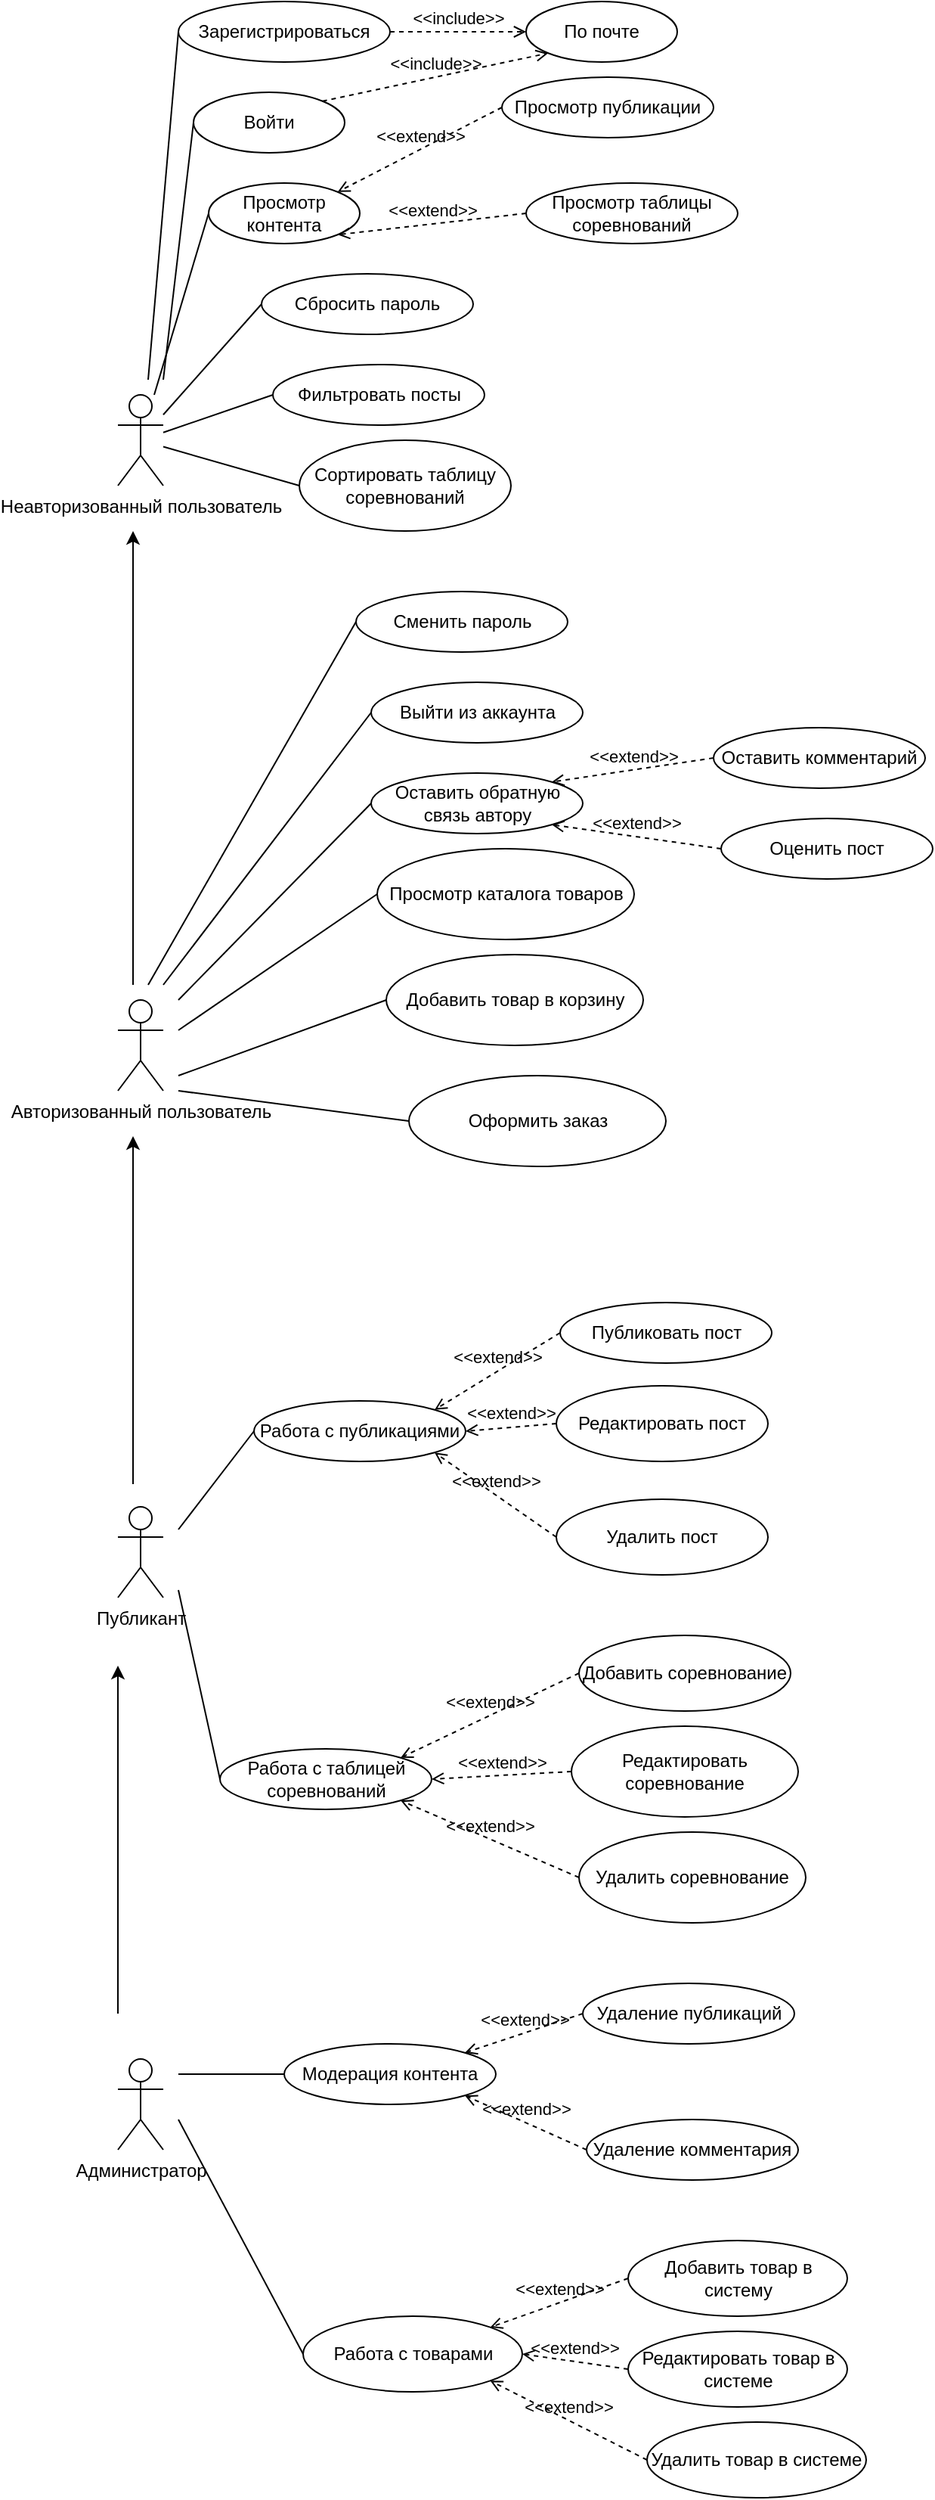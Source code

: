 <mxfile version="28.2.5">
  <diagram name="Страница — 1" id="mv64zrf2lBotsHVel3zt">
    <mxGraphModel dx="1682" dy="1003" grid="1" gridSize="10" guides="1" tooltips="1" connect="1" arrows="1" fold="1" page="1" pageScale="1" pageWidth="827" pageHeight="1169" math="0" shadow="0">
      <root>
        <mxCell id="0" />
        <mxCell id="1" parent="0" />
        <mxCell id="i0R5Lt4Jgc1w6IUPzWkG-1" value="Неавторизованный пользователь" style="shape=umlActor;verticalLabelPosition=bottom;verticalAlign=top;html=1;outlineConnect=0;" vertex="1" parent="1">
          <mxGeometry x="90" y="280" width="30" height="60" as="geometry" />
        </mxCell>
        <mxCell id="i0R5Lt4Jgc1w6IUPzWkG-4" value="Авторизованный пользователь" style="shape=umlActor;verticalLabelPosition=bottom;verticalAlign=top;html=1;outlineConnect=0;" vertex="1" parent="1">
          <mxGeometry x="90" y="680" width="30" height="60" as="geometry" />
        </mxCell>
        <mxCell id="i0R5Lt4Jgc1w6IUPzWkG-5" value="Администратор" style="shape=umlActor;verticalLabelPosition=bottom;verticalAlign=top;html=1;outlineConnect=0;" vertex="1" parent="1">
          <mxGeometry x="90" y="1380" width="30" height="60" as="geometry" />
        </mxCell>
        <mxCell id="i0R5Lt4Jgc1w6IUPzWkG-6" value="Зарегистрироваться" style="ellipse;whiteSpace=wrap;html=1;align=center;" vertex="1" parent="1">
          <mxGeometry x="130" y="20" width="140" height="40" as="geometry" />
        </mxCell>
        <mxCell id="i0R5Lt4Jgc1w6IUPzWkG-7" value="Войти" style="ellipse;whiteSpace=wrap;html=1;align=center;" vertex="1" parent="1">
          <mxGeometry x="140" y="80" width="100" height="40" as="geometry" />
        </mxCell>
        <mxCell id="i0R5Lt4Jgc1w6IUPzWkG-8" value="Просмотр контента" style="ellipse;whiteSpace=wrap;html=1;align=center;" vertex="1" parent="1">
          <mxGeometry x="150" y="140" width="100" height="40" as="geometry" />
        </mxCell>
        <mxCell id="i0R5Lt4Jgc1w6IUPzWkG-9" value="" style="endArrow=classic;html=1;rounded=0;" edge="1" parent="1">
          <mxGeometry width="50" height="50" relative="1" as="geometry">
            <mxPoint x="100" y="670" as="sourcePoint" />
            <mxPoint x="100" y="370" as="targetPoint" />
          </mxGeometry>
        </mxCell>
        <mxCell id="i0R5Lt4Jgc1w6IUPzWkG-11" value="" style="endArrow=none;html=1;rounded=0;entryX=0;entryY=0.5;entryDx=0;entryDy=0;" edge="1" parent="1" target="i0R5Lt4Jgc1w6IUPzWkG-6">
          <mxGeometry width="50" height="50" relative="1" as="geometry">
            <mxPoint x="110" y="270" as="sourcePoint" />
            <mxPoint x="340" y="370" as="targetPoint" />
          </mxGeometry>
        </mxCell>
        <mxCell id="i0R5Lt4Jgc1w6IUPzWkG-12" value="" style="endArrow=none;html=1;rounded=0;entryX=0;entryY=0.5;entryDx=0;entryDy=0;" edge="1" parent="1" target="i0R5Lt4Jgc1w6IUPzWkG-7">
          <mxGeometry width="50" height="50" relative="1" as="geometry">
            <mxPoint x="120" y="270" as="sourcePoint" />
            <mxPoint x="340" y="370" as="targetPoint" />
          </mxGeometry>
        </mxCell>
        <mxCell id="i0R5Lt4Jgc1w6IUPzWkG-13" value="" style="endArrow=none;html=1;rounded=0;exitX=0;exitY=0.5;exitDx=0;exitDy=0;" edge="1" parent="1" source="i0R5Lt4Jgc1w6IUPzWkG-8" target="i0R5Lt4Jgc1w6IUPzWkG-1">
          <mxGeometry width="50" height="50" relative="1" as="geometry">
            <mxPoint x="290" y="420" as="sourcePoint" />
            <mxPoint x="340" y="370" as="targetPoint" />
          </mxGeometry>
        </mxCell>
        <mxCell id="i0R5Lt4Jgc1w6IUPzWkG-14" value="Сбросить пароль" style="ellipse;whiteSpace=wrap;html=1;align=center;" vertex="1" parent="1">
          <mxGeometry x="185" y="200" width="140" height="40" as="geometry" />
        </mxCell>
        <mxCell id="i0R5Lt4Jgc1w6IUPzWkG-15" value="Сменить пароль" style="ellipse;whiteSpace=wrap;html=1;align=center;" vertex="1" parent="1">
          <mxGeometry x="247.5" y="410" width="140" height="40" as="geometry" />
        </mxCell>
        <mxCell id="i0R5Lt4Jgc1w6IUPzWkG-16" value="Выйти из аккаунта" style="ellipse;whiteSpace=wrap;html=1;align=center;" vertex="1" parent="1">
          <mxGeometry x="257.5" y="470" width="140" height="40" as="geometry" />
        </mxCell>
        <mxCell id="i0R5Lt4Jgc1w6IUPzWkG-17" value="Оставить комментарий" style="ellipse;whiteSpace=wrap;html=1;align=center;" vertex="1" parent="1">
          <mxGeometry x="484" y="500" width="140" height="40" as="geometry" />
        </mxCell>
        <mxCell id="i0R5Lt4Jgc1w6IUPzWkG-18" value="Модерация контента" style="ellipse;whiteSpace=wrap;html=1;align=center;" vertex="1" parent="1">
          <mxGeometry x="200" y="1370" width="140" height="40" as="geometry" />
        </mxCell>
        <mxCell id="i0R5Lt4Jgc1w6IUPzWkG-19" value="Удаление публикаций" style="ellipse;whiteSpace=wrap;html=1;align=center;" vertex="1" parent="1">
          <mxGeometry x="397.5" y="1330" width="140" height="40" as="geometry" />
        </mxCell>
        <mxCell id="i0R5Lt4Jgc1w6IUPzWkG-20" value="Удаление комментария" style="ellipse;whiteSpace=wrap;html=1;align=center;" vertex="1" parent="1">
          <mxGeometry x="400" y="1420" width="140" height="40" as="geometry" />
        </mxCell>
        <mxCell id="i0R5Lt4Jgc1w6IUPzWkG-21" value="Оценить пост" style="ellipse;whiteSpace=wrap;html=1;align=center;" vertex="1" parent="1">
          <mxGeometry x="489" y="560" width="140" height="40" as="geometry" />
        </mxCell>
        <mxCell id="i0R5Lt4Jgc1w6IUPzWkG-22" value="Оставить обратную связь автору" style="ellipse;whiteSpace=wrap;html=1;align=center;" vertex="1" parent="1">
          <mxGeometry x="257.5" y="530" width="140" height="40" as="geometry" />
        </mxCell>
        <mxCell id="i0R5Lt4Jgc1w6IUPzWkG-23" value="Публикант" style="shape=umlActor;verticalLabelPosition=bottom;verticalAlign=top;html=1;outlineConnect=0;" vertex="1" parent="1">
          <mxGeometry x="90" y="1015" width="30" height="60" as="geometry" />
        </mxCell>
        <mxCell id="i0R5Lt4Jgc1w6IUPzWkG-24" value="Публиковать пост" style="ellipse;whiteSpace=wrap;html=1;align=center;" vertex="1" parent="1">
          <mxGeometry x="382.5" y="880" width="140" height="40" as="geometry" />
        </mxCell>
        <mxCell id="i0R5Lt4Jgc1w6IUPzWkG-25" value="Редактировать пост" style="ellipse;whiteSpace=wrap;html=1;align=center;" vertex="1" parent="1">
          <mxGeometry x="380" y="935" width="140" height="50" as="geometry" />
        </mxCell>
        <mxCell id="i0R5Lt4Jgc1w6IUPzWkG-27" value="Удалить пост" style="ellipse;whiteSpace=wrap;html=1;align=center;" vertex="1" parent="1">
          <mxGeometry x="380" y="1010" width="140" height="50" as="geometry" />
        </mxCell>
        <mxCell id="i0R5Lt4Jgc1w6IUPzWkG-32" value="Фильтровать посты" style="ellipse;whiteSpace=wrap;html=1;align=center;" vertex="1" parent="1">
          <mxGeometry x="192.5" y="260" width="140" height="40" as="geometry" />
        </mxCell>
        <mxCell id="i0R5Lt4Jgc1w6IUPzWkG-33" value="Просмотр публикации" style="ellipse;whiteSpace=wrap;html=1;align=center;" vertex="1" parent="1">
          <mxGeometry x="344" y="70" width="140" height="40" as="geometry" />
        </mxCell>
        <mxCell id="i0R5Lt4Jgc1w6IUPzWkG-34" value="Просмотр таблицы соревнований" style="ellipse;whiteSpace=wrap;html=1;align=center;" vertex="1" parent="1">
          <mxGeometry x="360" y="140" width="140" height="40" as="geometry" />
        </mxCell>
        <mxCell id="i0R5Lt4Jgc1w6IUPzWkG-36" value="Сортировать таблицу соревнований" style="ellipse;whiteSpace=wrap;html=1;align=center;" vertex="1" parent="1">
          <mxGeometry x="210" y="310" width="140" height="60" as="geometry" />
        </mxCell>
        <mxCell id="i0R5Lt4Jgc1w6IUPzWkG-37" value="Просмотр каталога товаров" style="ellipse;whiteSpace=wrap;html=1;align=center;" vertex="1" parent="1">
          <mxGeometry x="261.5" y="580" width="170" height="60" as="geometry" />
        </mxCell>
        <mxCell id="i0R5Lt4Jgc1w6IUPzWkG-38" value="Добавить товар в корзину" style="ellipse;whiteSpace=wrap;html=1;align=center;" vertex="1" parent="1">
          <mxGeometry x="267.5" y="650" width="170" height="60" as="geometry" />
        </mxCell>
        <mxCell id="i0R5Lt4Jgc1w6IUPzWkG-39" value="Оформить заказ" style="ellipse;whiteSpace=wrap;html=1;align=center;" vertex="1" parent="1">
          <mxGeometry x="282.5" y="730" width="170" height="60" as="geometry" />
        </mxCell>
        <mxCell id="i0R5Lt4Jgc1w6IUPzWkG-40" value="Добавить товар в систему" style="ellipse;whiteSpace=wrap;html=1;align=center;" vertex="1" parent="1">
          <mxGeometry x="427.5" y="1500" width="145" height="50" as="geometry" />
        </mxCell>
        <mxCell id="i0R5Lt4Jgc1w6IUPzWkG-41" value="Работа с публикациями" style="ellipse;whiteSpace=wrap;html=1;align=center;" vertex="1" parent="1">
          <mxGeometry x="180" y="945" width="140" height="40" as="geometry" />
        </mxCell>
        <mxCell id="i0R5Lt4Jgc1w6IUPzWkG-42" value="Работа с таблицей соревнований" style="ellipse;whiteSpace=wrap;html=1;align=center;" vertex="1" parent="1">
          <mxGeometry x="157.5" y="1175" width="140" height="40" as="geometry" />
        </mxCell>
        <mxCell id="i0R5Lt4Jgc1w6IUPzWkG-43" value="Добавить соревнование" style="ellipse;whiteSpace=wrap;html=1;align=center;" vertex="1" parent="1">
          <mxGeometry x="395" y="1100" width="140" height="50" as="geometry" />
        </mxCell>
        <mxCell id="i0R5Lt4Jgc1w6IUPzWkG-44" value="Редактировать соревнование" style="ellipse;whiteSpace=wrap;html=1;align=center;" vertex="1" parent="1">
          <mxGeometry x="390" y="1160" width="150" height="60" as="geometry" />
        </mxCell>
        <mxCell id="i0R5Lt4Jgc1w6IUPzWkG-45" value="Удалить соревнование" style="ellipse;whiteSpace=wrap;html=1;align=center;" vertex="1" parent="1">
          <mxGeometry x="395" y="1230" width="150" height="60" as="geometry" />
        </mxCell>
        <mxCell id="i0R5Lt4Jgc1w6IUPzWkG-46" value="По почте" style="ellipse;whiteSpace=wrap;html=1;align=center;" vertex="1" parent="1">
          <mxGeometry x="360" y="20" width="100" height="40" as="geometry" />
        </mxCell>
        <mxCell id="i0R5Lt4Jgc1w6IUPzWkG-47" value="&amp;lt;&amp;lt;include&amp;gt;&amp;gt;" style="html=1;verticalAlign=bottom;labelBackgroundColor=none;endArrow=open;endFill=0;dashed=1;rounded=0;entryX=0;entryY=0.5;entryDx=0;entryDy=0;exitX=1;exitY=0.5;exitDx=0;exitDy=0;" edge="1" parent="1" source="i0R5Lt4Jgc1w6IUPzWkG-6" target="i0R5Lt4Jgc1w6IUPzWkG-46">
          <mxGeometry width="160" relative="1" as="geometry">
            <mxPoint x="310" y="130" as="sourcePoint" />
            <mxPoint x="380" y="140" as="targetPoint" />
          </mxGeometry>
        </mxCell>
        <mxCell id="i0R5Lt4Jgc1w6IUPzWkG-48" value="&amp;lt;&amp;lt;include&amp;gt;&amp;gt;" style="html=1;verticalAlign=bottom;labelBackgroundColor=none;endArrow=open;endFill=0;dashed=1;rounded=0;entryX=0;entryY=1;entryDx=0;entryDy=0;exitX=1;exitY=0;exitDx=0;exitDy=0;" edge="1" parent="1" source="i0R5Lt4Jgc1w6IUPzWkG-7" target="i0R5Lt4Jgc1w6IUPzWkG-46">
          <mxGeometry width="160" relative="1" as="geometry">
            <mxPoint x="230" y="340" as="sourcePoint" />
            <mxPoint x="390" y="340" as="targetPoint" />
          </mxGeometry>
        </mxCell>
        <mxCell id="i0R5Lt4Jgc1w6IUPzWkG-49" value="&amp;lt;&amp;lt;extend&amp;gt;&amp;gt;" style="html=1;verticalAlign=bottom;labelBackgroundColor=none;endArrow=open;endFill=0;dashed=1;rounded=0;exitX=0;exitY=0.5;exitDx=0;exitDy=0;entryX=1;entryY=0;entryDx=0;entryDy=0;" edge="1" parent="1" source="i0R5Lt4Jgc1w6IUPzWkG-33" target="i0R5Lt4Jgc1w6IUPzWkG-8">
          <mxGeometry width="160" relative="1" as="geometry">
            <mxPoint x="230" y="340" as="sourcePoint" />
            <mxPoint x="330" y="260" as="targetPoint" />
          </mxGeometry>
        </mxCell>
        <mxCell id="i0R5Lt4Jgc1w6IUPzWkG-50" value="&amp;lt;&amp;lt;extend&amp;gt;&amp;gt;" style="html=1;verticalAlign=bottom;labelBackgroundColor=none;endArrow=open;endFill=0;dashed=1;rounded=0;exitX=0;exitY=0.5;exitDx=0;exitDy=0;entryX=1;entryY=1;entryDx=0;entryDy=0;" edge="1" parent="1" source="i0R5Lt4Jgc1w6IUPzWkG-34" target="i0R5Lt4Jgc1w6IUPzWkG-8">
          <mxGeometry width="160" relative="1" as="geometry">
            <mxPoint x="230" y="340" as="sourcePoint" />
            <mxPoint x="390" y="340" as="targetPoint" />
          </mxGeometry>
        </mxCell>
        <mxCell id="i0R5Lt4Jgc1w6IUPzWkG-52" value="" style="endArrow=none;html=1;rounded=0;entryX=0;entryY=0.5;entryDx=0;entryDy=0;" edge="1" parent="1" source="i0R5Lt4Jgc1w6IUPzWkG-1" target="i0R5Lt4Jgc1w6IUPzWkG-14">
          <mxGeometry width="50" height="50" relative="1" as="geometry">
            <mxPoint x="590" y="540" as="sourcePoint" />
            <mxPoint x="640" y="360" as="targetPoint" />
          </mxGeometry>
        </mxCell>
        <mxCell id="i0R5Lt4Jgc1w6IUPzWkG-53" value="" style="endArrow=none;html=1;rounded=0;entryX=0;entryY=0.5;entryDx=0;entryDy=0;" edge="1" parent="1" source="i0R5Lt4Jgc1w6IUPzWkG-1" target="i0R5Lt4Jgc1w6IUPzWkG-32">
          <mxGeometry width="50" height="50" relative="1" as="geometry">
            <mxPoint x="450" y="493" as="sourcePoint" />
            <mxPoint x="515" y="420" as="targetPoint" />
          </mxGeometry>
        </mxCell>
        <mxCell id="i0R5Lt4Jgc1w6IUPzWkG-54" value="" style="endArrow=none;html=1;rounded=0;entryX=0;entryY=0.5;entryDx=0;entryDy=0;" edge="1" parent="1" source="i0R5Lt4Jgc1w6IUPzWkG-1" target="i0R5Lt4Jgc1w6IUPzWkG-36">
          <mxGeometry width="50" height="50" relative="1" as="geometry">
            <mxPoint x="350" y="465" as="sourcePoint" />
            <mxPoint x="422" y="440" as="targetPoint" />
          </mxGeometry>
        </mxCell>
        <mxCell id="i0R5Lt4Jgc1w6IUPzWkG-56" value="" style="endArrow=none;html=1;rounded=0;entryX=0;entryY=0.5;entryDx=0;entryDy=0;" edge="1" parent="1" target="i0R5Lt4Jgc1w6IUPzWkG-15">
          <mxGeometry width="50" height="50" relative="1" as="geometry">
            <mxPoint x="110" y="670" as="sourcePoint" />
            <mxPoint x="280" y="526" as="targetPoint" />
          </mxGeometry>
        </mxCell>
        <mxCell id="i0R5Lt4Jgc1w6IUPzWkG-57" value="" style="endArrow=none;html=1;rounded=0;exitX=0;exitY=0.5;exitDx=0;exitDy=0;" edge="1" parent="1" source="i0R5Lt4Jgc1w6IUPzWkG-16">
          <mxGeometry width="50" height="50" relative="1" as="geometry">
            <mxPoint x="170" y="630" as="sourcePoint" />
            <mxPoint x="120" y="670" as="targetPoint" />
          </mxGeometry>
        </mxCell>
        <mxCell id="i0R5Lt4Jgc1w6IUPzWkG-58" value="" style="endArrow=none;html=1;rounded=0;exitX=0;exitY=0.5;exitDx=0;exitDy=0;" edge="1" parent="1" source="i0R5Lt4Jgc1w6IUPzWkG-22">
          <mxGeometry width="50" height="50" relative="1" as="geometry">
            <mxPoint x="200" y="680" as="sourcePoint" />
            <mxPoint x="130" y="680" as="targetPoint" />
          </mxGeometry>
        </mxCell>
        <mxCell id="i0R5Lt4Jgc1w6IUPzWkG-59" value="" style="endArrow=none;html=1;rounded=0;entryX=0;entryY=0.5;entryDx=0;entryDy=0;" edge="1" parent="1" target="i0R5Lt4Jgc1w6IUPzWkG-37">
          <mxGeometry width="50" height="50" relative="1" as="geometry">
            <mxPoint x="130" y="700" as="sourcePoint" />
            <mxPoint x="280" y="746" as="targetPoint" />
          </mxGeometry>
        </mxCell>
        <mxCell id="i0R5Lt4Jgc1w6IUPzWkG-60" value="" style="endArrow=none;html=1;rounded=0;entryX=0;entryY=0.5;entryDx=0;entryDy=0;" edge="1" parent="1" target="i0R5Lt4Jgc1w6IUPzWkG-38">
          <mxGeometry width="50" height="50" relative="1" as="geometry">
            <mxPoint x="130" y="730" as="sourcePoint" />
            <mxPoint x="310" y="786" as="targetPoint" />
          </mxGeometry>
        </mxCell>
        <mxCell id="i0R5Lt4Jgc1w6IUPzWkG-61" value="" style="endArrow=none;html=1;rounded=0;entryX=0;entryY=0.5;entryDx=0;entryDy=0;" edge="1" parent="1" target="i0R5Lt4Jgc1w6IUPzWkG-39">
          <mxGeometry width="50" height="50" relative="1" as="geometry">
            <mxPoint x="130" y="740" as="sourcePoint" />
            <mxPoint x="350" y="816" as="targetPoint" />
          </mxGeometry>
        </mxCell>
        <mxCell id="i0R5Lt4Jgc1w6IUPzWkG-62" value="&amp;lt;&amp;lt;extend&amp;gt;&amp;gt;" style="html=1;verticalAlign=bottom;labelBackgroundColor=none;endArrow=open;endFill=0;dashed=1;rounded=0;exitX=0;exitY=0.5;exitDx=0;exitDy=0;entryX=1;entryY=0;entryDx=0;entryDy=0;" edge="1" parent="1" source="i0R5Lt4Jgc1w6IUPzWkG-17" target="i0R5Lt4Jgc1w6IUPzWkG-22">
          <mxGeometry width="160" relative="1" as="geometry">
            <mxPoint x="685" y="430" as="sourcePoint" />
            <mxPoint x="560" y="444" as="targetPoint" />
          </mxGeometry>
        </mxCell>
        <mxCell id="i0R5Lt4Jgc1w6IUPzWkG-63" value="&amp;lt;&amp;lt;extend&amp;gt;&amp;gt;" style="html=1;verticalAlign=bottom;labelBackgroundColor=none;endArrow=open;endFill=0;dashed=1;rounded=0;exitX=0;exitY=0.5;exitDx=0;exitDy=0;entryX=1;entryY=1;entryDx=0;entryDy=0;" edge="1" parent="1" source="i0R5Lt4Jgc1w6IUPzWkG-21" target="i0R5Lt4Jgc1w6IUPzWkG-22">
          <mxGeometry width="160" relative="1" as="geometry">
            <mxPoint x="825" y="490" as="sourcePoint" />
            <mxPoint x="700" y="504" as="targetPoint" />
          </mxGeometry>
        </mxCell>
        <mxCell id="i0R5Lt4Jgc1w6IUPzWkG-64" value="" style="endArrow=none;html=1;rounded=0;entryX=0;entryY=0.5;entryDx=0;entryDy=0;" edge="1" parent="1" target="i0R5Lt4Jgc1w6IUPzWkG-41">
          <mxGeometry width="50" height="50" relative="1" as="geometry">
            <mxPoint x="130" y="1030" as="sourcePoint" />
            <mxPoint x="382" y="890" as="targetPoint" />
          </mxGeometry>
        </mxCell>
        <mxCell id="i0R5Lt4Jgc1w6IUPzWkG-65" value="" style="endArrow=none;html=1;rounded=0;exitX=0;exitY=0.5;exitDx=0;exitDy=0;" edge="1" parent="1" source="i0R5Lt4Jgc1w6IUPzWkG-42">
          <mxGeometry width="50" height="50" relative="1" as="geometry">
            <mxPoint x="260" y="1100" as="sourcePoint" />
            <mxPoint x="130" y="1070" as="targetPoint" />
          </mxGeometry>
        </mxCell>
        <mxCell id="i0R5Lt4Jgc1w6IUPzWkG-66" value="&amp;lt;&amp;lt;extend&amp;gt;&amp;gt;" style="html=1;verticalAlign=bottom;labelBackgroundColor=none;endArrow=open;endFill=0;dashed=1;rounded=0;exitX=0;exitY=0.5;exitDx=0;exitDy=0;entryX=1;entryY=0;entryDx=0;entryDy=0;" edge="1" parent="1" source="i0R5Lt4Jgc1w6IUPzWkG-24" target="i0R5Lt4Jgc1w6IUPzWkG-41">
          <mxGeometry width="160" relative="1" as="geometry">
            <mxPoint x="662" y="836" as="sourcePoint" />
            <mxPoint x="550" y="820" as="targetPoint" />
          </mxGeometry>
        </mxCell>
        <mxCell id="i0R5Lt4Jgc1w6IUPzWkG-67" value="&amp;lt;&amp;lt;extend&amp;gt;&amp;gt;" style="html=1;verticalAlign=bottom;labelBackgroundColor=none;endArrow=open;endFill=0;dashed=1;rounded=0;exitX=0;exitY=0.5;exitDx=0;exitDy=0;entryX=1;entryY=0.5;entryDx=0;entryDy=0;" edge="1" parent="1" source="i0R5Lt4Jgc1w6IUPzWkG-25" target="i0R5Lt4Jgc1w6IUPzWkG-41">
          <mxGeometry width="160" relative="1" as="geometry">
            <mxPoint x="582" y="946" as="sourcePoint" />
            <mxPoint x="470" y="930" as="targetPoint" />
          </mxGeometry>
        </mxCell>
        <mxCell id="i0R5Lt4Jgc1w6IUPzWkG-68" value="&amp;lt;&amp;lt;extend&amp;gt;&amp;gt;" style="html=1;verticalAlign=bottom;labelBackgroundColor=none;endArrow=open;endFill=0;dashed=1;rounded=0;exitX=0;exitY=0.5;exitDx=0;exitDy=0;entryX=1;entryY=1;entryDx=0;entryDy=0;" edge="1" parent="1" source="i0R5Lt4Jgc1w6IUPzWkG-27" target="i0R5Lt4Jgc1w6IUPzWkG-41">
          <mxGeometry width="160" relative="1" as="geometry">
            <mxPoint x="662" y="1026" as="sourcePoint" />
            <mxPoint x="550" y="1010" as="targetPoint" />
          </mxGeometry>
        </mxCell>
        <mxCell id="i0R5Lt4Jgc1w6IUPzWkG-69" value="&amp;lt;&amp;lt;extend&amp;gt;&amp;gt;" style="html=1;verticalAlign=bottom;labelBackgroundColor=none;endArrow=open;endFill=0;dashed=1;rounded=0;exitX=0;exitY=0.5;exitDx=0;exitDy=0;entryX=1;entryY=0;entryDx=0;entryDy=0;" edge="1" parent="1" source="i0R5Lt4Jgc1w6IUPzWkG-43" target="i0R5Lt4Jgc1w6IUPzWkG-42">
          <mxGeometry width="160" relative="1" as="geometry">
            <mxPoint x="622" y="1316" as="sourcePoint" />
            <mxPoint x="510" y="1300" as="targetPoint" />
          </mxGeometry>
        </mxCell>
        <mxCell id="i0R5Lt4Jgc1w6IUPzWkG-70" value="&amp;lt;&amp;lt;extend&amp;gt;&amp;gt;" style="html=1;verticalAlign=bottom;labelBackgroundColor=none;endArrow=open;endFill=0;dashed=1;rounded=0;exitX=0;exitY=0.5;exitDx=0;exitDy=0;entryX=1;entryY=0.5;entryDx=0;entryDy=0;" edge="1" parent="1" source="i0R5Lt4Jgc1w6IUPzWkG-44" target="i0R5Lt4Jgc1w6IUPzWkG-42">
          <mxGeometry width="160" relative="1" as="geometry">
            <mxPoint x="792" y="1256" as="sourcePoint" />
            <mxPoint x="680" y="1240" as="targetPoint" />
          </mxGeometry>
        </mxCell>
        <mxCell id="i0R5Lt4Jgc1w6IUPzWkG-71" value="&amp;lt;&amp;lt;extend&amp;gt;&amp;gt;" style="html=1;verticalAlign=bottom;labelBackgroundColor=none;endArrow=open;endFill=0;dashed=1;rounded=0;exitX=0;exitY=0.5;exitDx=0;exitDy=0;entryX=1;entryY=1;entryDx=0;entryDy=0;" edge="1" parent="1" source="i0R5Lt4Jgc1w6IUPzWkG-45" target="i0R5Lt4Jgc1w6IUPzWkG-42">
          <mxGeometry width="160" relative="1" as="geometry">
            <mxPoint x="792" y="1276" as="sourcePoint" />
            <mxPoint x="680" y="1260" as="targetPoint" />
          </mxGeometry>
        </mxCell>
        <mxCell id="i0R5Lt4Jgc1w6IUPzWkG-72" value="Работа с товарами" style="ellipse;whiteSpace=wrap;html=1;align=center;" vertex="1" parent="1">
          <mxGeometry x="212.5" y="1550" width="145" height="50" as="geometry" />
        </mxCell>
        <mxCell id="i0R5Lt4Jgc1w6IUPzWkG-73" value="Редактировать товар в системе" style="ellipse;whiteSpace=wrap;html=1;align=center;" vertex="1" parent="1">
          <mxGeometry x="427.5" y="1560" width="145" height="50" as="geometry" />
        </mxCell>
        <mxCell id="i0R5Lt4Jgc1w6IUPzWkG-74" value="Удалить товар в системе" style="ellipse;whiteSpace=wrap;html=1;align=center;" vertex="1" parent="1">
          <mxGeometry x="440" y="1620" width="145" height="50" as="geometry" />
        </mxCell>
        <mxCell id="i0R5Lt4Jgc1w6IUPzWkG-75" value="" style="endArrow=none;html=1;rounded=0;exitX=0;exitY=0.5;exitDx=0;exitDy=0;" edge="1" parent="1" source="i0R5Lt4Jgc1w6IUPzWkG-18">
          <mxGeometry width="50" height="50" relative="1" as="geometry">
            <mxPoint x="257" y="1455" as="sourcePoint" />
            <mxPoint x="130" y="1390" as="targetPoint" />
          </mxGeometry>
        </mxCell>
        <mxCell id="i0R5Lt4Jgc1w6IUPzWkG-76" value="" style="endArrow=none;html=1;rounded=0;exitX=0;exitY=0.5;exitDx=0;exitDy=0;" edge="1" parent="1" source="i0R5Lt4Jgc1w6IUPzWkG-72">
          <mxGeometry width="50" height="50" relative="1" as="geometry">
            <mxPoint x="297" y="1615" as="sourcePoint" />
            <mxPoint x="130" y="1420" as="targetPoint" />
          </mxGeometry>
        </mxCell>
        <mxCell id="i0R5Lt4Jgc1w6IUPzWkG-77" value="&amp;lt;&amp;lt;extend&amp;gt;&amp;gt;" style="html=1;verticalAlign=bottom;labelBackgroundColor=none;endArrow=open;endFill=0;dashed=1;rounded=0;exitX=0;exitY=0.5;exitDx=0;exitDy=0;entryX=1;entryY=0;entryDx=0;entryDy=0;" edge="1" parent="1" source="i0R5Lt4Jgc1w6IUPzWkG-19" target="i0R5Lt4Jgc1w6IUPzWkG-18">
          <mxGeometry width="160" relative="1" as="geometry">
            <mxPoint x="438" y="1371" as="sourcePoint" />
            <mxPoint x="320" y="1320" as="targetPoint" />
          </mxGeometry>
        </mxCell>
        <mxCell id="i0R5Lt4Jgc1w6IUPzWkG-78" value="&amp;lt;&amp;lt;extend&amp;gt;&amp;gt;" style="html=1;verticalAlign=bottom;labelBackgroundColor=none;endArrow=open;endFill=0;dashed=1;rounded=0;exitX=0;exitY=0.5;exitDx=0;exitDy=0;entryX=1;entryY=1;entryDx=0;entryDy=0;" edge="1" parent="1" source="i0R5Lt4Jgc1w6IUPzWkG-20" target="i0R5Lt4Jgc1w6IUPzWkG-18">
          <mxGeometry width="160" relative="1" as="geometry">
            <mxPoint x="588" y="1481" as="sourcePoint" />
            <mxPoint x="470" y="1430" as="targetPoint" />
          </mxGeometry>
        </mxCell>
        <mxCell id="i0R5Lt4Jgc1w6IUPzWkG-79" value="&amp;lt;&amp;lt;extend&amp;gt;&amp;gt;" style="html=1;verticalAlign=bottom;labelBackgroundColor=none;endArrow=open;endFill=0;dashed=1;rounded=0;exitX=0;exitY=0.5;exitDx=0;exitDy=0;entryX=1;entryY=0;entryDx=0;entryDy=0;" edge="1" parent="1" source="i0R5Lt4Jgc1w6IUPzWkG-40" target="i0R5Lt4Jgc1w6IUPzWkG-72">
          <mxGeometry width="160" relative="1" as="geometry">
            <mxPoint x="728" y="1571" as="sourcePoint" />
            <mxPoint x="610" y="1520" as="targetPoint" />
          </mxGeometry>
        </mxCell>
        <mxCell id="i0R5Lt4Jgc1w6IUPzWkG-80" value="&amp;lt;&amp;lt;extend&amp;gt;&amp;gt;" style="html=1;verticalAlign=bottom;labelBackgroundColor=none;endArrow=open;endFill=0;dashed=1;rounded=0;exitX=0;exitY=0.5;exitDx=0;exitDy=0;entryX=1;entryY=0.5;entryDx=0;entryDy=0;" edge="1" parent="1" source="i0R5Lt4Jgc1w6IUPzWkG-73" target="i0R5Lt4Jgc1w6IUPzWkG-72">
          <mxGeometry width="160" relative="1" as="geometry">
            <mxPoint x="688" y="1641" as="sourcePoint" />
            <mxPoint x="570" y="1590" as="targetPoint" />
          </mxGeometry>
        </mxCell>
        <mxCell id="i0R5Lt4Jgc1w6IUPzWkG-81" value="&amp;lt;&amp;lt;extend&amp;gt;&amp;gt;" style="html=1;verticalAlign=bottom;labelBackgroundColor=none;endArrow=open;endFill=0;dashed=1;rounded=0;exitX=0;exitY=0.5;exitDx=0;exitDy=0;entryX=1;entryY=1;entryDx=0;entryDy=0;" edge="1" parent="1" source="i0R5Lt4Jgc1w6IUPzWkG-74" target="i0R5Lt4Jgc1w6IUPzWkG-72">
          <mxGeometry width="160" relative="1" as="geometry">
            <mxPoint x="598" y="1721" as="sourcePoint" />
            <mxPoint x="480" y="1670" as="targetPoint" />
          </mxGeometry>
        </mxCell>
        <mxCell id="i0R5Lt4Jgc1w6IUPzWkG-82" value="" style="endArrow=classic;html=1;rounded=0;" edge="1" parent="1">
          <mxGeometry width="50" height="50" relative="1" as="geometry">
            <mxPoint x="100" y="1000" as="sourcePoint" />
            <mxPoint x="100" y="770" as="targetPoint" />
          </mxGeometry>
        </mxCell>
        <mxCell id="i0R5Lt4Jgc1w6IUPzWkG-83" value="" style="endArrow=classic;html=1;rounded=0;" edge="1" parent="1">
          <mxGeometry width="50" height="50" relative="1" as="geometry">
            <mxPoint x="90" y="1350" as="sourcePoint" />
            <mxPoint x="90" y="1120" as="targetPoint" />
          </mxGeometry>
        </mxCell>
      </root>
    </mxGraphModel>
  </diagram>
</mxfile>
